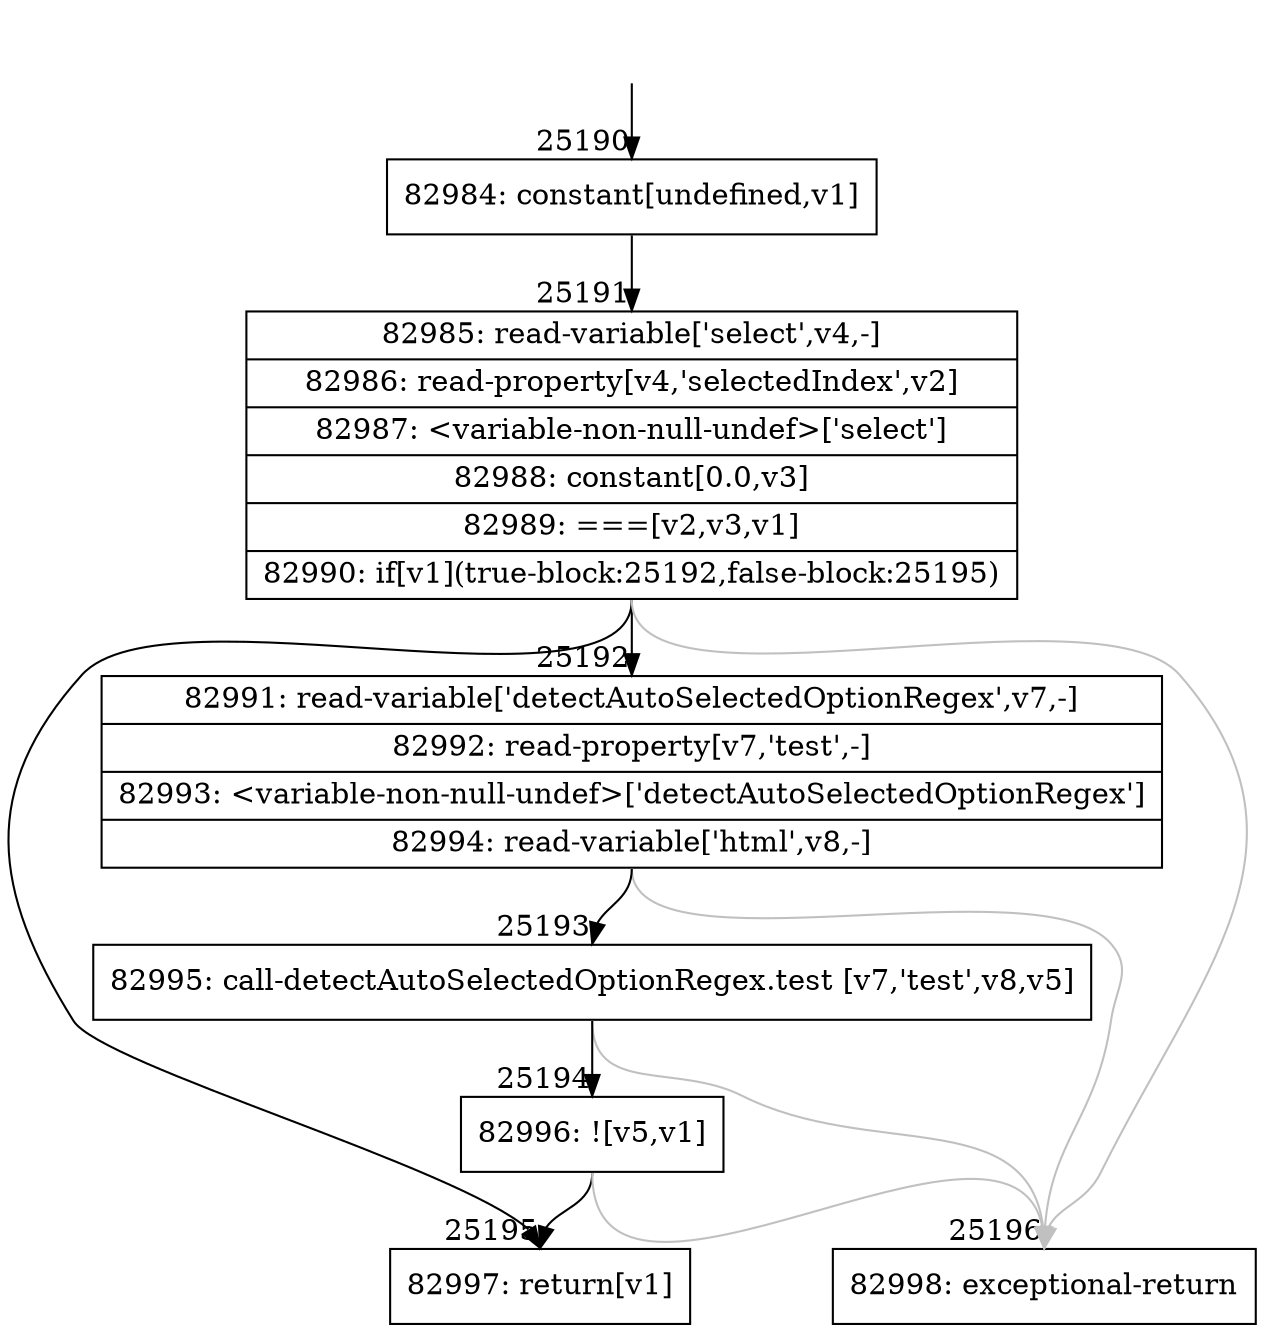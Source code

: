 digraph {
rankdir="TD"
BB_entry2221[shape=none,label=""];
BB_entry2221 -> BB25190 [tailport=s, headport=n, headlabel="    25190"]
BB25190 [shape=record label="{82984: constant[undefined,v1]}" ] 
BB25190 -> BB25191 [tailport=s, headport=n, headlabel="      25191"]
BB25191 [shape=record label="{82985: read-variable['select',v4,-]|82986: read-property[v4,'selectedIndex',v2]|82987: \<variable-non-null-undef\>['select']|82988: constant[0.0,v3]|82989: ===[v2,v3,v1]|82990: if[v1](true-block:25192,false-block:25195)}" ] 
BB25191 -> BB25195 [tailport=s, headport=n, headlabel="      25195"]
BB25191 -> BB25192 [tailport=s, headport=n, headlabel="      25192"]
BB25191 -> BB25196 [tailport=s, headport=n, color=gray, headlabel="      25196"]
BB25192 [shape=record label="{82991: read-variable['detectAutoSelectedOptionRegex',v7,-]|82992: read-property[v7,'test',-]|82993: \<variable-non-null-undef\>['detectAutoSelectedOptionRegex']|82994: read-variable['html',v8,-]}" ] 
BB25192 -> BB25193 [tailport=s, headport=n, headlabel="      25193"]
BB25192 -> BB25196 [tailport=s, headport=n, color=gray]
BB25193 [shape=record label="{82995: call-detectAutoSelectedOptionRegex.test [v7,'test',v8,v5]}" ] 
BB25193 -> BB25194 [tailport=s, headport=n, headlabel="      25194"]
BB25193 -> BB25196 [tailport=s, headport=n, color=gray]
BB25194 [shape=record label="{82996: ![v5,v1]}" ] 
BB25194 -> BB25195 [tailport=s, headport=n]
BB25194 -> BB25196 [tailport=s, headport=n, color=gray]
BB25195 [shape=record label="{82997: return[v1]}" ] 
BB25196 [shape=record label="{82998: exceptional-return}" ] 
//#$~ 46790
}
